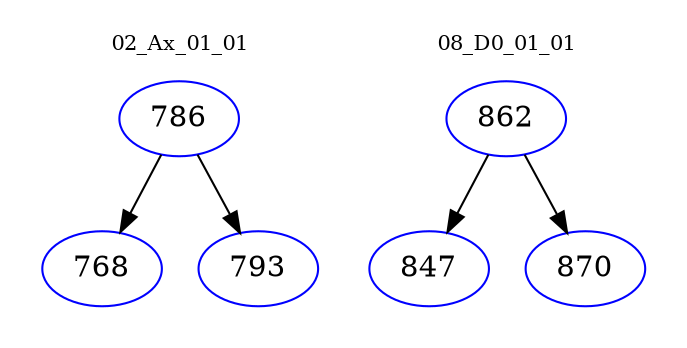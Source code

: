 digraph{
subgraph cluster_0 {
color = white
label = "02_Ax_01_01";
fontsize=10;
T0_786 [label="786", color="blue"]
T0_786 -> T0_768 [color="black"]
T0_768 [label="768", color="blue"]
T0_786 -> T0_793 [color="black"]
T0_793 [label="793", color="blue"]
}
subgraph cluster_1 {
color = white
label = "08_D0_01_01";
fontsize=10;
T1_862 [label="862", color="blue"]
T1_862 -> T1_847 [color="black"]
T1_847 [label="847", color="blue"]
T1_862 -> T1_870 [color="black"]
T1_870 [label="870", color="blue"]
}
}
